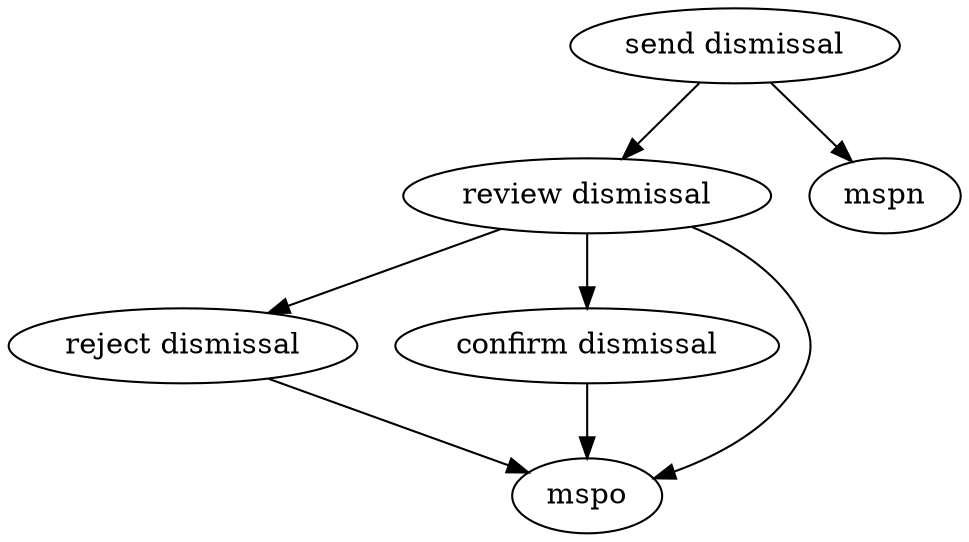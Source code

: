 strict digraph "doc-10.6" {
	graph [name="doc-10.6"];
	"send dismissal"	[attrs="{'type': 'Activity', 'label': 'send dismissal'}"];
	"review dismissal"	[attrs="{'type': 'Activity', 'label': 'review dismissal'}"];
	"send dismissal" -> "review dismissal"	[attrs="{'type': 'flow', 'label': 'flow'}"];
	mspn	[attrs="{'type': 'Actor', 'label': 'mspn'}"];
	"send dismissal" -> mspn	[attrs="{'type': 'actor performer', 'label': 'actor performer'}"];
	"reject dismissal"	[attrs="{'type': 'Activity', 'label': 'reject dismissal'}"];
	"review dismissal" -> "reject dismissal"	[attrs="{'type': 'flow', 'label': 'flow'}"];
	"confirm dismissal"	[attrs="{'type': 'Activity', 'label': 'confirm dismissal'}"];
	"review dismissal" -> "confirm dismissal"	[attrs="{'type': 'flow', 'label': 'flow'}"];
	mspo	[attrs="{'type': 'Actor', 'label': 'mspo'}"];
	"review dismissal" -> mspo	[attrs="{'type': 'actor performer', 'label': 'actor performer'}"];
	"reject dismissal" -> mspo	[attrs="{'type': 'actor performer', 'label': 'actor performer'}"];
	"confirm dismissal" -> mspo	[attrs="{'type': 'actor performer', 'label': 'actor performer'}"];
}
